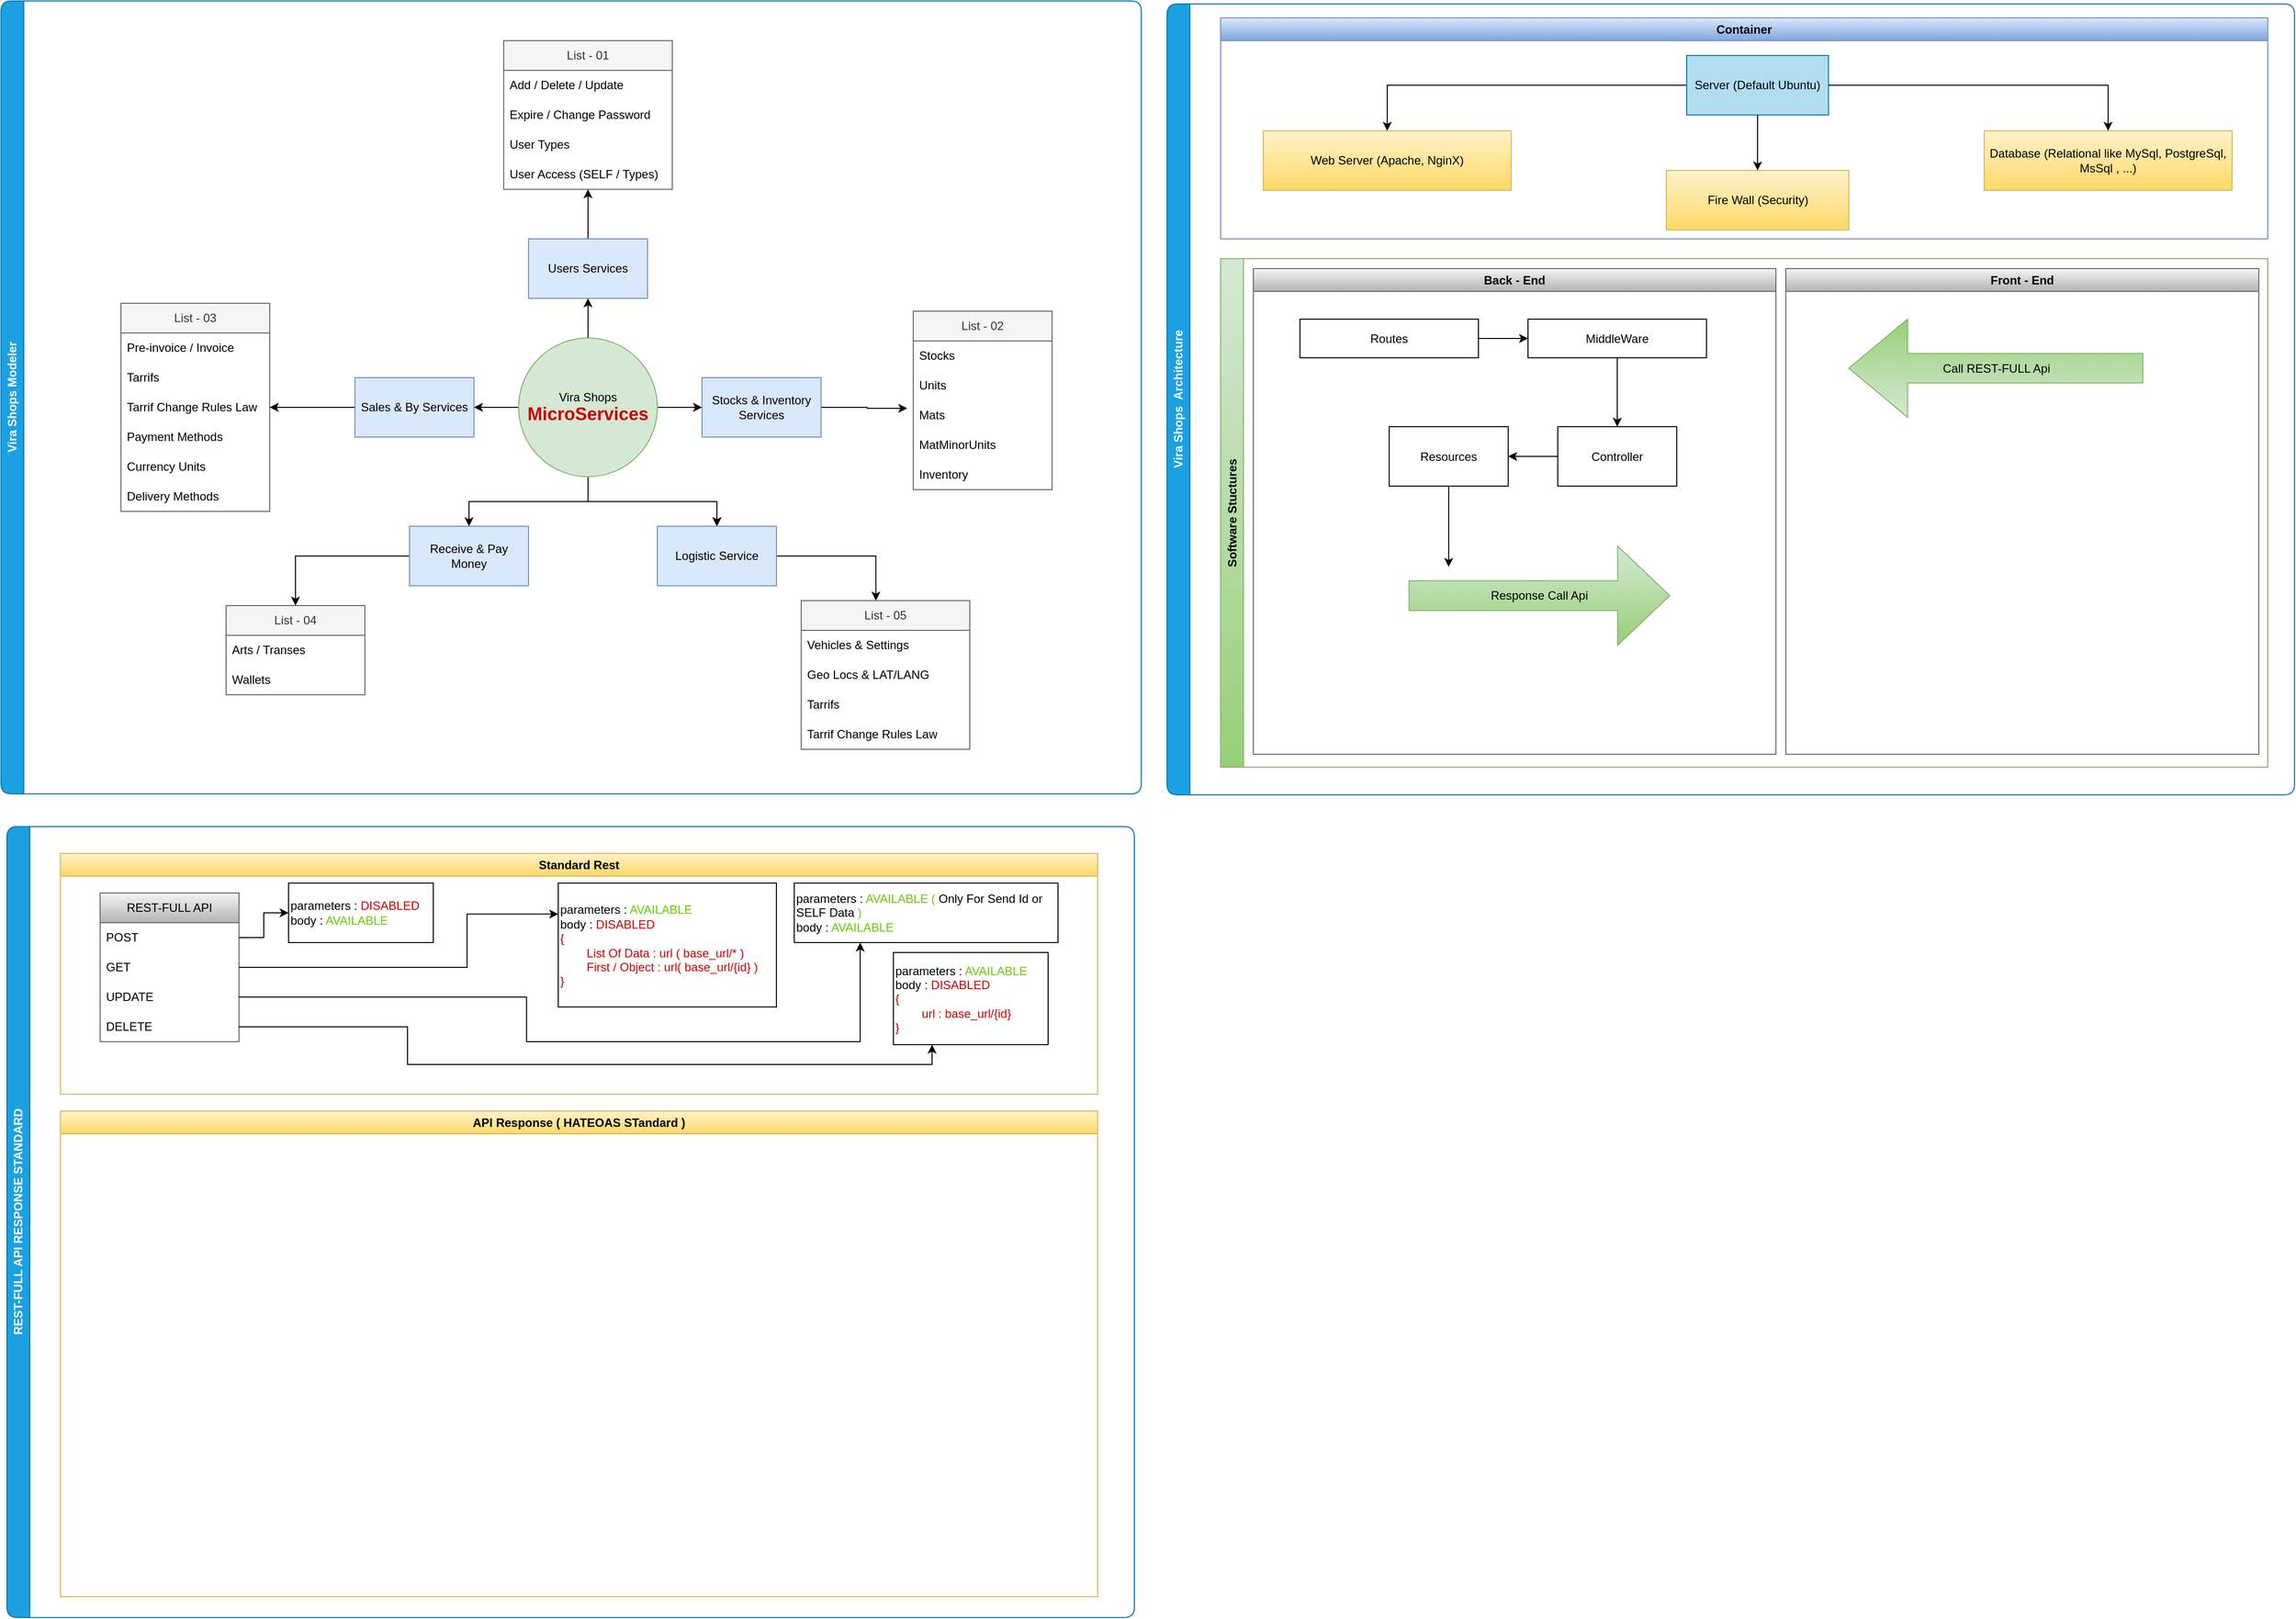 <mxfile version="21.7.4" type="github">
  <diagram name="Page-1" id="nwzUWgBaMD1S-PIcgMs_">
    <mxGraphModel dx="6725" dy="4437" grid="1" gridSize="10" guides="1" tooltips="1" connect="1" arrows="1" fold="1" page="1" pageScale="1" pageWidth="1169" pageHeight="827" math="0" shadow="0">
      <root>
        <mxCell id="0" />
        <mxCell id="1" parent="0" />
        <mxCell id="Ln6C03SRQDHn4zueIUIS-55" value="Vira Shops Modeler" style="swimlane;horizontal=0;whiteSpace=wrap;html=1;fillColor=#1ba1e2;fontColor=#ffffff;strokeColor=#006EAF;swimlaneLine=1;shadow=0;rounded=1;gradientColor=none;swimlaneFillColor=none;" parent="1" vertex="1">
          <mxGeometry x="-4670" y="-3300" width="1150" height="800" as="geometry" />
        </mxCell>
        <mxCell id="Ln6C03SRQDHn4zueIUIS-28" value="List - 03" style="swimlane;fontStyle=0;childLayout=stackLayout;horizontal=1;startSize=30;horizontalStack=0;resizeParent=1;resizeParentMax=0;resizeLast=0;collapsible=1;marginBottom=0;whiteSpace=wrap;html=1;fillColor=#f5f5f5;fontColor=#333333;strokeColor=#666666;" parent="Ln6C03SRQDHn4zueIUIS-55" vertex="1">
          <mxGeometry x="121" y="305" width="150" height="210" as="geometry" />
        </mxCell>
        <mxCell id="Ln6C03SRQDHn4zueIUIS-29" value="Pre-invoice / Invoice" style="text;strokeColor=none;fillColor=none;align=left;verticalAlign=middle;spacingLeft=4;spacingRight=4;overflow=hidden;points=[[0,0.5],[1,0.5]];portConstraint=eastwest;rotatable=0;whiteSpace=wrap;html=1;" parent="Ln6C03SRQDHn4zueIUIS-28" vertex="1">
          <mxGeometry y="30" width="150" height="30" as="geometry" />
        </mxCell>
        <mxCell id="Ln6C03SRQDHn4zueIUIS-31" value="Tarrifs" style="text;strokeColor=none;fillColor=none;align=left;verticalAlign=middle;spacingLeft=4;spacingRight=4;overflow=hidden;points=[[0,0.5],[1,0.5]];portConstraint=eastwest;rotatable=0;whiteSpace=wrap;html=1;" parent="Ln6C03SRQDHn4zueIUIS-28" vertex="1">
          <mxGeometry y="60" width="150" height="30" as="geometry" />
        </mxCell>
        <mxCell id="Ln6C03SRQDHn4zueIUIS-33" value="Tarrif Change Rules Law" style="text;strokeColor=none;fillColor=none;align=left;verticalAlign=middle;spacingLeft=4;spacingRight=4;overflow=hidden;points=[[0,0.5],[1,0.5]];portConstraint=eastwest;rotatable=0;whiteSpace=wrap;html=1;" parent="Ln6C03SRQDHn4zueIUIS-28" vertex="1">
          <mxGeometry y="90" width="150" height="30" as="geometry" />
        </mxCell>
        <mxCell id="Ln6C03SRQDHn4zueIUIS-34" value="Payment Methods" style="text;strokeColor=none;fillColor=none;align=left;verticalAlign=middle;spacingLeft=4;spacingRight=4;overflow=hidden;points=[[0,0.5],[1,0.5]];portConstraint=eastwest;rotatable=0;whiteSpace=wrap;html=1;" parent="Ln6C03SRQDHn4zueIUIS-28" vertex="1">
          <mxGeometry y="120" width="150" height="30" as="geometry" />
        </mxCell>
        <mxCell id="Ln6C03SRQDHn4zueIUIS-35" value="Currency Units" style="text;strokeColor=none;fillColor=none;align=left;verticalAlign=middle;spacingLeft=4;spacingRight=4;overflow=hidden;points=[[0,0.5],[1,0.5]];portConstraint=eastwest;rotatable=0;whiteSpace=wrap;html=1;" parent="Ln6C03SRQDHn4zueIUIS-28" vertex="1">
          <mxGeometry y="150" width="150" height="30" as="geometry" />
        </mxCell>
        <mxCell id="Ln6C03SRQDHn4zueIUIS-36" value="Delivery Methods" style="text;strokeColor=none;fillColor=none;align=left;verticalAlign=middle;spacingLeft=4;spacingRight=4;overflow=hidden;points=[[0,0.5],[1,0.5]];portConstraint=eastwest;rotatable=0;whiteSpace=wrap;html=1;" parent="Ln6C03SRQDHn4zueIUIS-28" vertex="1">
          <mxGeometry y="180" width="150" height="30" as="geometry" />
        </mxCell>
        <mxCell id="Ln6C03SRQDHn4zueIUIS-21" value="List - 02" style="swimlane;fontStyle=0;childLayout=stackLayout;horizontal=1;startSize=30;horizontalStack=0;resizeParent=1;resizeParentMax=0;resizeLast=0;collapsible=1;marginBottom=0;whiteSpace=wrap;html=1;fillColor=#f5f5f5;fontColor=#333333;strokeColor=#666666;" parent="Ln6C03SRQDHn4zueIUIS-55" vertex="1">
          <mxGeometry x="920" y="313" width="140" height="180" as="geometry" />
        </mxCell>
        <mxCell id="Ln6C03SRQDHn4zueIUIS-22" value="Stocks" style="text;strokeColor=none;fillColor=none;align=left;verticalAlign=middle;spacingLeft=4;spacingRight=4;overflow=hidden;points=[[0,0.5],[1,0.5]];portConstraint=eastwest;rotatable=0;whiteSpace=wrap;html=1;" parent="Ln6C03SRQDHn4zueIUIS-21" vertex="1">
          <mxGeometry y="30" width="140" height="30" as="geometry" />
        </mxCell>
        <mxCell id="Ln6C03SRQDHn4zueIUIS-23" value="Units" style="text;strokeColor=none;fillColor=none;align=left;verticalAlign=middle;spacingLeft=4;spacingRight=4;overflow=hidden;points=[[0,0.5],[1,0.5]];portConstraint=eastwest;rotatable=0;whiteSpace=wrap;html=1;" parent="Ln6C03SRQDHn4zueIUIS-21" vertex="1">
          <mxGeometry y="60" width="140" height="30" as="geometry" />
        </mxCell>
        <mxCell id="Ln6C03SRQDHn4zueIUIS-24" value="Mats" style="text;strokeColor=none;fillColor=none;align=left;verticalAlign=middle;spacingLeft=4;spacingRight=4;overflow=hidden;points=[[0,0.5],[1,0.5]];portConstraint=eastwest;rotatable=0;whiteSpace=wrap;html=1;" parent="Ln6C03SRQDHn4zueIUIS-21" vertex="1">
          <mxGeometry y="90" width="140" height="30" as="geometry" />
        </mxCell>
        <mxCell id="Ln6C03SRQDHn4zueIUIS-26" value="MatMinorUnits" style="text;strokeColor=none;fillColor=none;align=left;verticalAlign=middle;spacingLeft=4;spacingRight=4;overflow=hidden;points=[[0,0.5],[1,0.5]];portConstraint=eastwest;rotatable=0;whiteSpace=wrap;html=1;" parent="Ln6C03SRQDHn4zueIUIS-21" vertex="1">
          <mxGeometry y="120" width="140" height="30" as="geometry" />
        </mxCell>
        <mxCell id="Ln6C03SRQDHn4zueIUIS-27" value="Inventory" style="text;strokeColor=none;fillColor=none;align=left;verticalAlign=middle;spacingLeft=4;spacingRight=4;overflow=hidden;points=[[0,0.5],[1,0.5]];portConstraint=eastwest;rotatable=0;whiteSpace=wrap;html=1;" parent="Ln6C03SRQDHn4zueIUIS-21" vertex="1">
          <mxGeometry y="150" width="140" height="30" as="geometry" />
        </mxCell>
        <mxCell id="Ln6C03SRQDHn4zueIUIS-3" value="" style="edgeStyle=orthogonalEdgeStyle;rounded=0;orthogonalLoop=1;jettySize=auto;html=1;" parent="1" source="Ln6C03SRQDHn4zueIUIS-1" target="Ln6C03SRQDHn4zueIUIS-2" edge="1">
          <mxGeometry relative="1" as="geometry" />
        </mxCell>
        <mxCell id="Ln6C03SRQDHn4zueIUIS-5" value="" style="edgeStyle=orthogonalEdgeStyle;rounded=0;orthogonalLoop=1;jettySize=auto;html=1;" parent="1" source="Ln6C03SRQDHn4zueIUIS-1" target="Ln6C03SRQDHn4zueIUIS-4" edge="1">
          <mxGeometry relative="1" as="geometry" />
        </mxCell>
        <mxCell id="Ln6C03SRQDHn4zueIUIS-9" value="" style="edgeStyle=orthogonalEdgeStyle;rounded=0;orthogonalLoop=1;jettySize=auto;html=1;" parent="1" source="Ln6C03SRQDHn4zueIUIS-1" target="Ln6C03SRQDHn4zueIUIS-8" edge="1">
          <mxGeometry relative="1" as="geometry" />
        </mxCell>
        <mxCell id="Ln6C03SRQDHn4zueIUIS-38" style="edgeStyle=orthogonalEdgeStyle;rounded=0;orthogonalLoop=1;jettySize=auto;html=1;entryX=1;entryY=0.5;entryDx=0;entryDy=0;" parent="1" source="Ln6C03SRQDHn4zueIUIS-1" target="Ln6C03SRQDHn4zueIUIS-6" edge="1">
          <mxGeometry relative="1" as="geometry" />
        </mxCell>
        <mxCell id="Ln6C03SRQDHn4zueIUIS-41" value="" style="edgeStyle=orthogonalEdgeStyle;rounded=0;orthogonalLoop=1;jettySize=auto;html=1;" parent="1" source="Ln6C03SRQDHn4zueIUIS-1" target="Ln6C03SRQDHn4zueIUIS-8" edge="1">
          <mxGeometry relative="1" as="geometry" />
        </mxCell>
        <mxCell id="Ln6C03SRQDHn4zueIUIS-43" style="edgeStyle=orthogonalEdgeStyle;rounded=0;orthogonalLoop=1;jettySize=auto;html=1;entryX=0.5;entryY=0;entryDx=0;entryDy=0;" parent="1" source="Ln6C03SRQDHn4zueIUIS-1" target="Ln6C03SRQDHn4zueIUIS-42" edge="1">
          <mxGeometry relative="1" as="geometry" />
        </mxCell>
        <mxCell id="Ln6C03SRQDHn4zueIUIS-1" value="Vira Shops&lt;br&gt;&lt;font color=&quot;#cc0000&quot; style=&quot;font-size: 18px;&quot;&gt;&lt;b&gt;MicroServices&lt;/b&gt;&lt;/font&gt;" style="ellipse;whiteSpace=wrap;html=1;aspect=fixed;fillColor=#d5e8d4;strokeColor=#82b366;" parent="1" vertex="1">
          <mxGeometry x="-4148" y="-2960" width="140" height="140" as="geometry" />
        </mxCell>
        <mxCell id="Ln6C03SRQDHn4zueIUIS-25" style="edgeStyle=orthogonalEdgeStyle;rounded=0;orthogonalLoop=1;jettySize=auto;html=1;entryX=-0.043;entryY=0.267;entryDx=0;entryDy=0;entryPerimeter=0;" parent="1" source="Ln6C03SRQDHn4zueIUIS-2" target="Ln6C03SRQDHn4zueIUIS-24" edge="1">
          <mxGeometry relative="1" as="geometry" />
        </mxCell>
        <mxCell id="Ln6C03SRQDHn4zueIUIS-2" value="Stocks &amp;amp; Inventory Services" style="whiteSpace=wrap;html=1;fillColor=#dae8fc;strokeColor=#6c8ebf;" parent="1" vertex="1">
          <mxGeometry x="-3963" y="-2920" width="120" height="60" as="geometry" />
        </mxCell>
        <mxCell id="Ln6C03SRQDHn4zueIUIS-11" value="" style="edgeStyle=orthogonalEdgeStyle;rounded=0;orthogonalLoop=1;jettySize=auto;html=1;" parent="1" source="Ln6C03SRQDHn4zueIUIS-4" target="Ln6C03SRQDHn4zueIUIS-12" edge="1">
          <mxGeometry relative="1" as="geometry">
            <mxPoint x="-3967.96" y="-3100" as="targetPoint" />
          </mxGeometry>
        </mxCell>
        <mxCell id="Ln6C03SRQDHn4zueIUIS-4" value="Users Services" style="whiteSpace=wrap;html=1;fillColor=#dae8fc;strokeColor=#6c8ebf;" parent="1" vertex="1">
          <mxGeometry x="-4138" y="-3060" width="120" height="60" as="geometry" />
        </mxCell>
        <mxCell id="Ln6C03SRQDHn4zueIUIS-39" style="edgeStyle=orthogonalEdgeStyle;rounded=0;orthogonalLoop=1;jettySize=auto;html=1;entryX=1;entryY=0.5;entryDx=0;entryDy=0;" parent="1" source="Ln6C03SRQDHn4zueIUIS-6" target="Ln6C03SRQDHn4zueIUIS-33" edge="1">
          <mxGeometry relative="1" as="geometry">
            <mxPoint x="-4373" y="-2890" as="targetPoint" />
          </mxGeometry>
        </mxCell>
        <mxCell id="Ln6C03SRQDHn4zueIUIS-6" value="Sales &amp;amp; By Services" style="whiteSpace=wrap;html=1;fillColor=#dae8fc;strokeColor=#6c8ebf;" parent="1" vertex="1">
          <mxGeometry x="-4313" y="-2920" width="120" height="60" as="geometry" />
        </mxCell>
        <mxCell id="Ln6C03SRQDHn4zueIUIS-53" style="edgeStyle=orthogonalEdgeStyle;rounded=0;orthogonalLoop=1;jettySize=auto;html=1;entryX=0.443;entryY=0;entryDx=0;entryDy=0;entryPerimeter=0;" parent="1" source="Ln6C03SRQDHn4zueIUIS-8" target="Ln6C03SRQDHn4zueIUIS-49" edge="1">
          <mxGeometry relative="1" as="geometry" />
        </mxCell>
        <mxCell id="Ln6C03SRQDHn4zueIUIS-8" value="Logistic Service" style="whiteSpace=wrap;html=1;fillColor=#dae8fc;strokeColor=#6c8ebf;" parent="1" vertex="1">
          <mxGeometry x="-4008" y="-2770" width="120" height="60" as="geometry" />
        </mxCell>
        <mxCell id="Ln6C03SRQDHn4zueIUIS-12" value="List - 01" style="swimlane;fontStyle=0;childLayout=stackLayout;horizontal=1;startSize=30;horizontalStack=0;resizeParent=1;resizeParentMax=0;resizeLast=0;collapsible=1;marginBottom=0;whiteSpace=wrap;html=1;fillColor=#f5f5f5;strokeColor=#666666;fontColor=#333333;" parent="1" vertex="1">
          <mxGeometry x="-4163" y="-3260" width="170" height="150" as="geometry" />
        </mxCell>
        <mxCell id="Ln6C03SRQDHn4zueIUIS-13" value="Add / Delete / Update" style="text;strokeColor=none;fillColor=none;align=left;verticalAlign=middle;spacingLeft=4;spacingRight=4;overflow=hidden;points=[[0,0.5],[1,0.5]];portConstraint=eastwest;rotatable=0;whiteSpace=wrap;html=1;" parent="Ln6C03SRQDHn4zueIUIS-12" vertex="1">
          <mxGeometry y="30" width="170" height="30" as="geometry" />
        </mxCell>
        <mxCell id="Ln6C03SRQDHn4zueIUIS-14" value="Expire / Change Password" style="text;strokeColor=none;fillColor=none;align=left;verticalAlign=middle;spacingLeft=4;spacingRight=4;overflow=hidden;points=[[0,0.5],[1,0.5]];portConstraint=eastwest;rotatable=0;whiteSpace=wrap;html=1;" parent="Ln6C03SRQDHn4zueIUIS-12" vertex="1">
          <mxGeometry y="60" width="170" height="30" as="geometry" />
        </mxCell>
        <mxCell id="Ln6C03SRQDHn4zueIUIS-15" value="User Types" style="text;strokeColor=none;fillColor=none;align=left;verticalAlign=middle;spacingLeft=4;spacingRight=4;overflow=hidden;points=[[0,0.5],[1,0.5]];portConstraint=eastwest;rotatable=0;whiteSpace=wrap;html=1;" parent="Ln6C03SRQDHn4zueIUIS-12" vertex="1">
          <mxGeometry y="90" width="170" height="30" as="geometry" />
        </mxCell>
        <mxCell id="Ln6C03SRQDHn4zueIUIS-17" value="User Access (SELF / Types)" style="text;strokeColor=none;fillColor=none;align=left;verticalAlign=middle;spacingLeft=4;spacingRight=4;overflow=hidden;points=[[0,0.5],[1,0.5]];portConstraint=eastwest;rotatable=0;whiteSpace=wrap;html=1;" parent="Ln6C03SRQDHn4zueIUIS-12" vertex="1">
          <mxGeometry y="120" width="170" height="30" as="geometry" />
        </mxCell>
        <mxCell id="Ln6C03SRQDHn4zueIUIS-48" style="edgeStyle=orthogonalEdgeStyle;rounded=0;orthogonalLoop=1;jettySize=auto;html=1;entryX=0.5;entryY=0;entryDx=0;entryDy=0;" parent="1" source="Ln6C03SRQDHn4zueIUIS-42" target="Ln6C03SRQDHn4zueIUIS-44" edge="1">
          <mxGeometry relative="1" as="geometry" />
        </mxCell>
        <mxCell id="Ln6C03SRQDHn4zueIUIS-42" value="Receive &amp;amp; Pay Money" style="whiteSpace=wrap;html=1;fillColor=#dae8fc;strokeColor=#6c8ebf;" parent="1" vertex="1">
          <mxGeometry x="-4258" y="-2770" width="120" height="60" as="geometry" />
        </mxCell>
        <mxCell id="Ln6C03SRQDHn4zueIUIS-44" value="List - 04" style="swimlane;fontStyle=0;childLayout=stackLayout;horizontal=1;startSize=30;horizontalStack=0;resizeParent=1;resizeParentMax=0;resizeLast=0;collapsible=1;marginBottom=0;whiteSpace=wrap;html=1;fillColor=#f5f5f5;fontColor=#333333;strokeColor=#666666;" parent="1" vertex="1">
          <mxGeometry x="-4443" y="-2690" width="140" height="90" as="geometry" />
        </mxCell>
        <mxCell id="Ln6C03SRQDHn4zueIUIS-45" value="Arts / Transes" style="text;strokeColor=none;fillColor=none;align=left;verticalAlign=middle;spacingLeft=4;spacingRight=4;overflow=hidden;points=[[0,0.5],[1,0.5]];portConstraint=eastwest;rotatable=0;whiteSpace=wrap;html=1;" parent="Ln6C03SRQDHn4zueIUIS-44" vertex="1">
          <mxGeometry y="30" width="140" height="30" as="geometry" />
        </mxCell>
        <mxCell id="Ln6C03SRQDHn4zueIUIS-46" value="Wallets" style="text;strokeColor=none;fillColor=none;align=left;verticalAlign=middle;spacingLeft=4;spacingRight=4;overflow=hidden;points=[[0,0.5],[1,0.5]];portConstraint=eastwest;rotatable=0;whiteSpace=wrap;html=1;" parent="Ln6C03SRQDHn4zueIUIS-44" vertex="1">
          <mxGeometry y="60" width="140" height="30" as="geometry" />
        </mxCell>
        <mxCell id="Ln6C03SRQDHn4zueIUIS-49" value="List - 05" style="swimlane;fontStyle=0;childLayout=stackLayout;horizontal=1;startSize=30;horizontalStack=0;resizeParent=1;resizeParentMax=0;resizeLast=0;collapsible=1;marginBottom=0;whiteSpace=wrap;html=1;fillColor=#f5f5f5;fontColor=#333333;strokeColor=#666666;" parent="1" vertex="1">
          <mxGeometry x="-3863" y="-2695" width="170" height="150" as="geometry" />
        </mxCell>
        <mxCell id="Ln6C03SRQDHn4zueIUIS-50" value="Vehicles &amp;amp; Settings" style="text;strokeColor=none;fillColor=none;align=left;verticalAlign=middle;spacingLeft=4;spacingRight=4;overflow=hidden;points=[[0,0.5],[1,0.5]];portConstraint=eastwest;rotatable=0;whiteSpace=wrap;html=1;" parent="Ln6C03SRQDHn4zueIUIS-49" vertex="1">
          <mxGeometry y="30" width="170" height="30" as="geometry" />
        </mxCell>
        <mxCell id="Ln6C03SRQDHn4zueIUIS-51" value="Geo Locs &amp;amp; LAT/LANG" style="text;strokeColor=none;fillColor=none;align=left;verticalAlign=middle;spacingLeft=4;spacingRight=4;overflow=hidden;points=[[0,0.5],[1,0.5]];portConstraint=eastwest;rotatable=0;whiteSpace=wrap;html=1;" parent="Ln6C03SRQDHn4zueIUIS-49" vertex="1">
          <mxGeometry y="60" width="170" height="30" as="geometry" />
        </mxCell>
        <mxCell id="Ln6C03SRQDHn4zueIUIS-52" value="Tarrifs" style="text;strokeColor=none;fillColor=none;align=left;verticalAlign=middle;spacingLeft=4;spacingRight=4;overflow=hidden;points=[[0,0.5],[1,0.5]];portConstraint=eastwest;rotatable=0;whiteSpace=wrap;html=1;" parent="Ln6C03SRQDHn4zueIUIS-49" vertex="1">
          <mxGeometry y="90" width="170" height="30" as="geometry" />
        </mxCell>
        <mxCell id="Ln6C03SRQDHn4zueIUIS-54" value="Tarrif Change Rules Law" style="text;strokeColor=none;fillColor=none;align=left;verticalAlign=middle;spacingLeft=4;spacingRight=4;overflow=hidden;points=[[0,0.5],[1,0.5]];portConstraint=eastwest;rotatable=0;whiteSpace=wrap;html=1;" parent="Ln6C03SRQDHn4zueIUIS-49" vertex="1">
          <mxGeometry y="120" width="170" height="30" as="geometry" />
        </mxCell>
        <mxCell id="3BMINrPEzzfqjW5fYpkj-2" value="Vira Shops&amp;nbsp; Architecture" style="swimlane;horizontal=0;whiteSpace=wrap;html=1;fillColor=#1ba1e2;fontColor=#ffffff;strokeColor=#006EAF;swimlaneLine=1;shadow=0;rounded=1;gradientColor=none;swimlaneFillColor=none;" vertex="1" parent="1">
          <mxGeometry x="-3494" y="-3297" width="1137" height="798" as="geometry" />
        </mxCell>
        <mxCell id="3BMINrPEzzfqjW5fYpkj-20" value="Web Server (Apache, NginX)" style="whiteSpace=wrap;html=1;rounded=0;fillColor=#fff2cc;strokeColor=#d6b656;gradientColor=#ffd966;" vertex="1" parent="3BMINrPEzzfqjW5fYpkj-2">
          <mxGeometry x="97" y="128" width="250" height="60" as="geometry" />
        </mxCell>
        <mxCell id="3BMINrPEzzfqjW5fYpkj-21" style="edgeStyle=orthogonalEdgeStyle;rounded=0;orthogonalLoop=1;jettySize=auto;html=1;" edge="1" parent="3BMINrPEzzfqjW5fYpkj-2" source="3BMINrPEzzfqjW5fYpkj-17" target="3BMINrPEzzfqjW5fYpkj-20">
          <mxGeometry relative="1" as="geometry" />
        </mxCell>
        <mxCell id="3BMINrPEzzfqjW5fYpkj-24" value="Container" style="swimlane;whiteSpace=wrap;html=1;fillColor=#dae8fc;gradientColor=#7ea6e0;strokeColor=#6c8ebf;" vertex="1" parent="3BMINrPEzzfqjW5fYpkj-2">
          <mxGeometry x="54" y="14" width="1056" height="223" as="geometry" />
        </mxCell>
        <mxCell id="3BMINrPEzzfqjW5fYpkj-18" value="Database (Relational like MySql, PostgreSql, MsSql , ...)" style="whiteSpace=wrap;html=1;rounded=0;fillColor=#fff2cc;strokeColor=#d6b656;gradientColor=#ffd966;" vertex="1" parent="3BMINrPEzzfqjW5fYpkj-24">
          <mxGeometry x="770" y="114" width="250" height="60" as="geometry" />
        </mxCell>
        <mxCell id="3BMINrPEzzfqjW5fYpkj-17" value="Server (Default Ubuntu)" style="rounded=0;whiteSpace=wrap;html=1;fillColor=#b1ddf0;strokeColor=#10739e;" vertex="1" parent="3BMINrPEzzfqjW5fYpkj-24">
          <mxGeometry x="470" y="38" width="143" height="60" as="geometry" />
        </mxCell>
        <mxCell id="3BMINrPEzzfqjW5fYpkj-19" value="" style="edgeStyle=orthogonalEdgeStyle;rounded=0;orthogonalLoop=1;jettySize=auto;html=1;" edge="1" parent="3BMINrPEzzfqjW5fYpkj-24" source="3BMINrPEzzfqjW5fYpkj-17" target="3BMINrPEzzfqjW5fYpkj-18">
          <mxGeometry relative="1" as="geometry" />
        </mxCell>
        <mxCell id="3BMINrPEzzfqjW5fYpkj-22" value="Fire Wall (Security)" style="whiteSpace=wrap;html=1;rounded=0;fillColor=#fff2cc;strokeColor=#d6b656;gradientColor=#ffd966;" vertex="1" parent="3BMINrPEzzfqjW5fYpkj-24">
          <mxGeometry x="449.5" y="154" width="184" height="60" as="geometry" />
        </mxCell>
        <mxCell id="3BMINrPEzzfqjW5fYpkj-23" style="edgeStyle=orthogonalEdgeStyle;rounded=0;orthogonalLoop=1;jettySize=auto;html=1;" edge="1" parent="3BMINrPEzzfqjW5fYpkj-24" source="3BMINrPEzzfqjW5fYpkj-17" target="3BMINrPEzzfqjW5fYpkj-22">
          <mxGeometry relative="1" as="geometry" />
        </mxCell>
        <mxCell id="3BMINrPEzzfqjW5fYpkj-25" value="Software Stuctures" style="swimlane;horizontal=0;whiteSpace=wrap;html=1;fillColor=#d5e8d4;gradientColor=#97d077;strokeColor=#82b366;" vertex="1" parent="3BMINrPEzzfqjW5fYpkj-2">
          <mxGeometry x="54" y="257" width="1056" height="513" as="geometry" />
        </mxCell>
        <mxCell id="3BMINrPEzzfqjW5fYpkj-26" value="Back - End" style="swimlane;whiteSpace=wrap;html=1;fillColor=#f5f5f5;gradientColor=#b3b3b3;strokeColor=#666666;" vertex="1" parent="3BMINrPEzzfqjW5fYpkj-25">
          <mxGeometry x="33" y="10" width="527" height="490" as="geometry" />
        </mxCell>
        <mxCell id="3BMINrPEzzfqjW5fYpkj-36" value="Controller" style="whiteSpace=wrap;html=1;rounded=0;" vertex="1" parent="3BMINrPEzzfqjW5fYpkj-26">
          <mxGeometry x="307" y="159.5" width="120" height="60" as="geometry" />
        </mxCell>
        <mxCell id="3BMINrPEzzfqjW5fYpkj-50" value="Response Call Api" style="shape=singleArrow;whiteSpace=wrap;html=1;fillColor=#d5e8d4;gradientColor=#97d077;strokeColor=#82b366;" vertex="1" parent="3BMINrPEzzfqjW5fYpkj-26">
          <mxGeometry x="157" y="280" width="263" height="100" as="geometry" />
        </mxCell>
        <mxCell id="3BMINrPEzzfqjW5fYpkj-27" value="Front - End" style="swimlane;whiteSpace=wrap;html=1;fillColor=#f5f5f5;gradientColor=#b3b3b3;strokeColor=#666666;" vertex="1" parent="3BMINrPEzzfqjW5fYpkj-25">
          <mxGeometry x="570" y="10" width="477" height="490" as="geometry" />
        </mxCell>
        <mxCell id="3BMINrPEzzfqjW5fYpkj-52" value="Call REST-FULL Api" style="shape=singleArrow;direction=west;whiteSpace=wrap;html=1;fillColor=#d5e8d4;gradientColor=#97d077;strokeColor=#82b366;" vertex="1" parent="3BMINrPEzzfqjW5fYpkj-27">
          <mxGeometry x="63.5" y="51" width="296.5" height="99" as="geometry" />
        </mxCell>
        <mxCell id="3BMINrPEzzfqjW5fYpkj-35" value="" style="edgeStyle=orthogonalEdgeStyle;rounded=0;orthogonalLoop=1;jettySize=auto;html=1;" edge="1" parent="1" source="3BMINrPEzzfqjW5fYpkj-33" target="3BMINrPEzzfqjW5fYpkj-34">
          <mxGeometry relative="1" as="geometry" />
        </mxCell>
        <mxCell id="3BMINrPEzzfqjW5fYpkj-33" value="Routes" style="rounded=0;whiteSpace=wrap;html=1;" vertex="1" parent="1">
          <mxGeometry x="-3360" y="-2979" width="180" height="39" as="geometry" />
        </mxCell>
        <mxCell id="3BMINrPEzzfqjW5fYpkj-37" value="" style="edgeStyle=orthogonalEdgeStyle;rounded=0;orthogonalLoop=1;jettySize=auto;html=1;" edge="1" parent="1" source="3BMINrPEzzfqjW5fYpkj-34" target="3BMINrPEzzfqjW5fYpkj-36">
          <mxGeometry relative="1" as="geometry" />
        </mxCell>
        <mxCell id="3BMINrPEzzfqjW5fYpkj-34" value="MiddleWare" style="rounded=0;whiteSpace=wrap;html=1;" vertex="1" parent="1">
          <mxGeometry x="-3130" y="-2979" width="180" height="39" as="geometry" />
        </mxCell>
        <mxCell id="3BMINrPEzzfqjW5fYpkj-49" value="" style="edgeStyle=orthogonalEdgeStyle;rounded=0;orthogonalLoop=1;jettySize=auto;html=1;entryX=0;entryY=0;entryDx=40;entryDy=21;entryPerimeter=0;" edge="1" parent="1" source="3BMINrPEzzfqjW5fYpkj-46" target="3BMINrPEzzfqjW5fYpkj-50">
          <mxGeometry relative="1" as="geometry">
            <mxPoint x="-3210.0" y="-2760.5" as="targetPoint" />
          </mxGeometry>
        </mxCell>
        <mxCell id="3BMINrPEzzfqjW5fYpkj-46" value="Resources" style="whiteSpace=wrap;html=1;rounded=0;" vertex="1" parent="1">
          <mxGeometry x="-3270" y="-2870.5" width="120" height="60" as="geometry" />
        </mxCell>
        <mxCell id="3BMINrPEzzfqjW5fYpkj-47" value="" style="edgeStyle=orthogonalEdgeStyle;rounded=0;orthogonalLoop=1;jettySize=auto;html=1;" edge="1" parent="1" source="3BMINrPEzzfqjW5fYpkj-36" target="3BMINrPEzzfqjW5fYpkj-46">
          <mxGeometry relative="1" as="geometry" />
        </mxCell>
        <mxCell id="3BMINrPEzzfqjW5fYpkj-53" value="REST-FULL API RESPONSE STANDARD" style="swimlane;horizontal=0;whiteSpace=wrap;html=1;fillColor=#1ba1e2;fontColor=#ffffff;strokeColor=#006EAF;swimlaneLine=1;shadow=0;rounded=1;gradientColor=none;swimlaneFillColor=none;" vertex="1" parent="1">
          <mxGeometry x="-4664" y="-2467" width="1137" height="798" as="geometry" />
        </mxCell>
        <mxCell id="3BMINrPEzzfqjW5fYpkj-87" value="Standard Rest" style="swimlane;whiteSpace=wrap;html=1;fillColor=#fff2cc;gradientColor=#ffd966;strokeColor=#d6b656;" vertex="1" parent="3BMINrPEzzfqjW5fYpkj-53">
          <mxGeometry x="54" y="27" width="1046" height="243" as="geometry" />
        </mxCell>
        <mxCell id="3BMINrPEzzfqjW5fYpkj-93" value="parameters : &lt;font color=&quot;#cc0000&quot;&gt;DISABLED&lt;/font&gt;&lt;br&gt;body : &lt;font color=&quot;#66cc00&quot;&gt;AVAILABLE&lt;/font&gt;" style="whiteSpace=wrap;html=1;align=left;verticalAlign=middle;" vertex="1" parent="3BMINrPEzzfqjW5fYpkj-87">
          <mxGeometry x="230" y="30" width="146" height="60" as="geometry" />
        </mxCell>
        <mxCell id="3BMINrPEzzfqjW5fYpkj-95" value="parameters : &lt;font color=&quot;#66cc00&quot;&gt;AVAILABLE&lt;/font&gt;&lt;br&gt;body :&amp;nbsp;&lt;font style=&quot;border-color: var(--border-color);&quot; color=&quot;#cc0000&quot;&gt;DISABLED&lt;br&gt;{&lt;br&gt;&lt;span style=&quot;white-space: pre;&quot;&gt;&#x9;&lt;/span&gt;List Of Data : url ( base_url/* )&lt;br&gt;&lt;span style=&quot;white-space: pre;&quot;&gt;&#x9;&lt;/span&gt;First / Object : url( base_url/{id} )&lt;br&gt;}&lt;br&gt;&lt;/font&gt;" style="whiteSpace=wrap;html=1;align=left;verticalAlign=middle;" vertex="1" parent="3BMINrPEzzfqjW5fYpkj-87">
          <mxGeometry x="502" y="30" width="220" height="125" as="geometry" />
        </mxCell>
        <mxCell id="3BMINrPEzzfqjW5fYpkj-96" value="parameters : &lt;font color=&quot;#66cc00&quot;&gt;AVAILABLE ( &lt;/font&gt;Only For Send Id or SELF Data&lt;font color=&quot;#66cc00&quot;&gt;&amp;nbsp;)&lt;/font&gt;&lt;br&gt;body : &lt;font color=&quot;#66cc00&quot;&gt;AVAILABLE&lt;/font&gt;" style="whiteSpace=wrap;html=1;align=left;verticalAlign=middle;" vertex="1" parent="3BMINrPEzzfqjW5fYpkj-87">
          <mxGeometry x="740" y="30" width="266" height="60" as="geometry" />
        </mxCell>
        <mxCell id="3BMINrPEzzfqjW5fYpkj-99" value="parameters : &lt;font color=&quot;#66cc00&quot;&gt;AVAILABLE&lt;/font&gt;&lt;br&gt;body :&amp;nbsp;&lt;font style=&quot;border-color: var(--border-color);&quot; color=&quot;#cc0000&quot;&gt;DISABLED&lt;br&gt;{&lt;br&gt;&lt;span style=&quot;white-space: pre;&quot;&gt;&#x9;&lt;/span&gt;url : base_url/{id}&lt;br&gt;}&lt;br&gt;&lt;/font&gt;" style="whiteSpace=wrap;html=1;align=left;verticalAlign=middle;" vertex="1" parent="3BMINrPEzzfqjW5fYpkj-87">
          <mxGeometry x="840" y="100" width="156" height="93" as="geometry" />
        </mxCell>
        <mxCell id="3BMINrPEzzfqjW5fYpkj-88" value="REST-FULL API" style="swimlane;fontStyle=0;childLayout=stackLayout;horizontal=1;startSize=30;horizontalStack=0;resizeParent=1;resizeParentMax=0;resizeLast=0;collapsible=1;marginBottom=0;whiteSpace=wrap;html=1;fillColor=#f5f5f5;gradientColor=#b3b3b3;strokeColor=#666666;" vertex="1" parent="1">
          <mxGeometry x="-4570" y="-2400" width="140" height="150" as="geometry" />
        </mxCell>
        <mxCell id="3BMINrPEzzfqjW5fYpkj-89" value="POST" style="text;strokeColor=none;fillColor=none;align=left;verticalAlign=middle;spacingLeft=4;spacingRight=4;overflow=hidden;points=[[0,0.5],[1,0.5]];portConstraint=eastwest;rotatable=0;whiteSpace=wrap;html=1;" vertex="1" parent="3BMINrPEzzfqjW5fYpkj-88">
          <mxGeometry y="30" width="140" height="30" as="geometry" />
        </mxCell>
        <mxCell id="3BMINrPEzzfqjW5fYpkj-90" value="GET" style="text;strokeColor=none;fillColor=none;align=left;verticalAlign=middle;spacingLeft=4;spacingRight=4;overflow=hidden;points=[[0,0.5],[1,0.5]];portConstraint=eastwest;rotatable=0;whiteSpace=wrap;html=1;" vertex="1" parent="3BMINrPEzzfqjW5fYpkj-88">
          <mxGeometry y="60" width="140" height="30" as="geometry" />
        </mxCell>
        <mxCell id="3BMINrPEzzfqjW5fYpkj-91" value="UPDATE" style="text;strokeColor=none;fillColor=none;align=left;verticalAlign=middle;spacingLeft=4;spacingRight=4;overflow=hidden;points=[[0,0.5],[1,0.5]];portConstraint=eastwest;rotatable=0;whiteSpace=wrap;html=1;" vertex="1" parent="3BMINrPEzzfqjW5fYpkj-88">
          <mxGeometry y="90" width="140" height="30" as="geometry" />
        </mxCell>
        <mxCell id="3BMINrPEzzfqjW5fYpkj-92" value="DELETE" style="text;strokeColor=none;fillColor=none;align=left;verticalAlign=middle;spacingLeft=4;spacingRight=4;overflow=hidden;points=[[0,0.5],[1,0.5]];portConstraint=eastwest;rotatable=0;whiteSpace=wrap;html=1;" vertex="1" parent="3BMINrPEzzfqjW5fYpkj-88">
          <mxGeometry y="120" width="140" height="30" as="geometry" />
        </mxCell>
        <mxCell id="3BMINrPEzzfqjW5fYpkj-94" style="edgeStyle=orthogonalEdgeStyle;rounded=0;orthogonalLoop=1;jettySize=auto;html=1;" edge="1" parent="1" source="3BMINrPEzzfqjW5fYpkj-89" target="3BMINrPEzzfqjW5fYpkj-93">
          <mxGeometry relative="1" as="geometry" />
        </mxCell>
        <mxCell id="3BMINrPEzzfqjW5fYpkj-101" style="edgeStyle=orthogonalEdgeStyle;rounded=0;orthogonalLoop=1;jettySize=auto;html=1;entryX=0;entryY=0.25;entryDx=0;entryDy=0;" edge="1" parent="1" source="3BMINrPEzzfqjW5fYpkj-90" target="3BMINrPEzzfqjW5fYpkj-95">
          <mxGeometry relative="1" as="geometry">
            <Array as="points">
              <mxPoint x="-4200" y="-2325" />
              <mxPoint x="-4200" y="-2379" />
            </Array>
          </mxGeometry>
        </mxCell>
        <mxCell id="3BMINrPEzzfqjW5fYpkj-102" style="edgeStyle=orthogonalEdgeStyle;rounded=0;orthogonalLoop=1;jettySize=auto;html=1;entryX=0.25;entryY=1;entryDx=0;entryDy=0;" edge="1" parent="1" source="3BMINrPEzzfqjW5fYpkj-91" target="3BMINrPEzzfqjW5fYpkj-96">
          <mxGeometry relative="1" as="geometry">
            <Array as="points">
              <mxPoint x="-4140" y="-2295" />
              <mxPoint x="-4140" y="-2250" />
              <mxPoint x="-3803" y="-2250" />
            </Array>
          </mxGeometry>
        </mxCell>
        <mxCell id="3BMINrPEzzfqjW5fYpkj-103" style="edgeStyle=orthogonalEdgeStyle;rounded=0;orthogonalLoop=1;jettySize=auto;html=1;entryX=0.25;entryY=1;entryDx=0;entryDy=0;" edge="1" parent="1" source="3BMINrPEzzfqjW5fYpkj-92" target="3BMINrPEzzfqjW5fYpkj-99">
          <mxGeometry relative="1" as="geometry">
            <Array as="points">
              <mxPoint x="-4260" y="-2265" />
              <mxPoint x="-4260" y="-2227" />
              <mxPoint x="-3731" y="-2227" />
            </Array>
          </mxGeometry>
        </mxCell>
        <mxCell id="3BMINrPEzzfqjW5fYpkj-105" value="API Response ( HATEOAS STandard )" style="swimlane;whiteSpace=wrap;html=1;fillColor=#fff2cc;gradientColor=#ffd966;strokeColor=#d6b656;" vertex="1" parent="1">
          <mxGeometry x="-4610" y="-2180" width="1046" height="490" as="geometry" />
        </mxCell>
      </root>
    </mxGraphModel>
  </diagram>
</mxfile>
